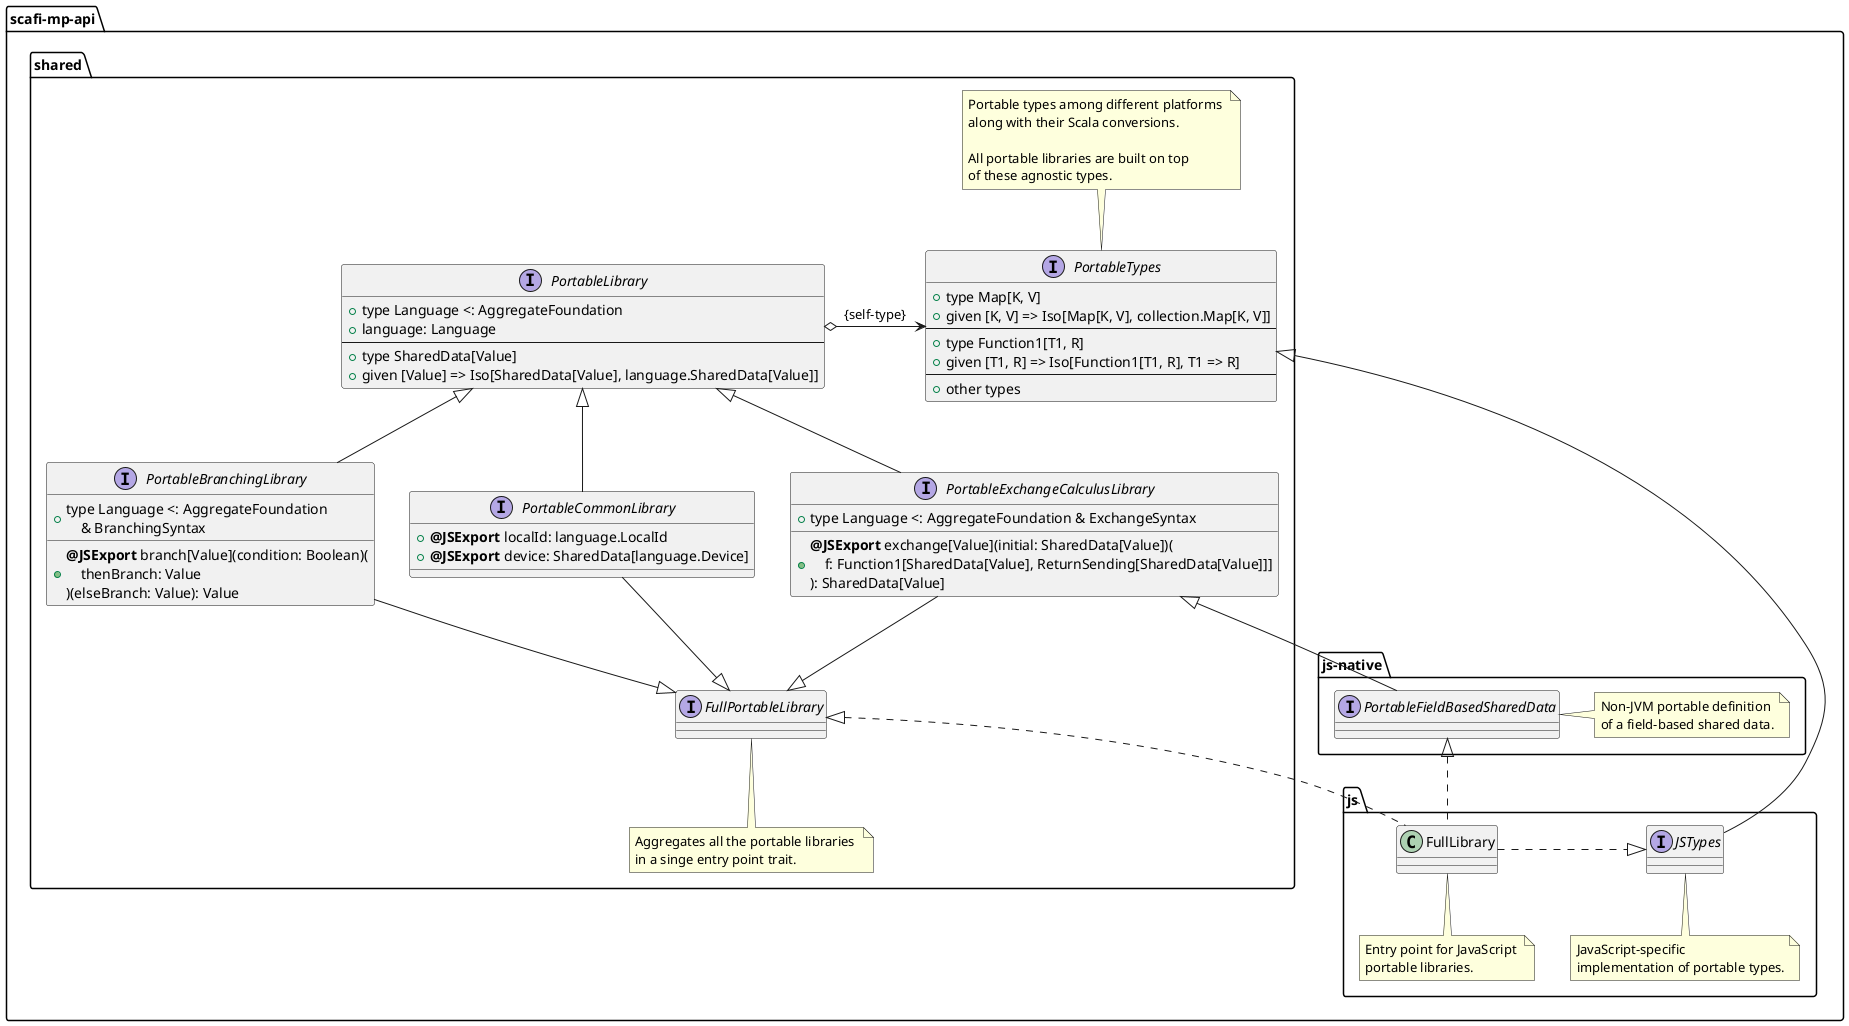 @startuml scafi-3-mp-api

package "scafi-mp-api" as mp {
    package shared {
        interface PortableTypes {
            +type Map[K, V]
            +given [K, V] => Iso[Map[K, V], collection.Map[K, V]]
            ---
            +type Function1[T1, R]
            +given [T1, R] => Iso[Function1[T1, R], T1 => R]
            ---
            +other types
        }
        note top of PortableTypes
            Portable types among different platforms 
            along with their Scala conversions.

            All portable libraries are built on top 
            of these agnostic types.
        end note

        interface PortableLibrary {
            +type Language <: AggregateFoundation
            +language: Language
            ---
            +type SharedData[Value]
            +given [Value] => Iso[SharedData[Value], language.SharedData[Value]]
        }
        PortableLibrary o-left-> PortableTypes : {self-type}

        interface PortableExchangeCalculusLibrary extends PortableLibrary {
            +type Language <: AggregateFoundation & ExchangeSyntax
            +**@JSExport** exchange[Value](initial: SharedData[Value])(\n    f: Function1[SharedData[Value], ReturnSending[SharedData[Value]]]\n): SharedData[Value]
        }

        interface PortableBranchingLibrary extends PortableLibrary {
            +type Language <: AggregateFoundation \n    & BranchingSyntax
            +**@JSExport** branch[Value](condition: Boolean)(\n    thenBranch: Value\n)(elseBranch: Value): Value
        }

        interface PortableCommonLibrary extends PortableLibrary {
            +**@JSExport** localId: language.LocalId
            +**@JSExport** device: SharedData[language.Device]
        }
    
        interface FullPortableLibrary
        note bottom of FullPortableLibrary
            Aggregates all the portable libraries 
            in a singe entry point trait.
        end note
        PortableExchangeCalculusLibrary --|> FullPortableLibrary
        PortableBranchingLibrary --|> FullPortableLibrary
        PortableCommonLibrary --|> FullPortableLibrary
    }

    package "js-native" as jsnative {
        interface PortableFieldBasedSharedData extends mp.shared.PortableExchangeCalculusLibrary {

        }
        note right of PortableFieldBasedSharedData
            Non-JVM portable definition 
            of a field-based shared data.
        end note
    }

    package js {
        interface JSTypes extends mp.shared.PortableTypes
        note bottom of JSTypes
            JavaScript-specific 
            implementation of portable types.
        end note

        class FullLibrary implements mp.shared.FullPortableLibrary, mp.jsnative.PortableFieldBasedSharedData
        JSTypes <|.left. FullLibrary 
        note bottom of FullLibrary
            Entry point for JavaScript 
            portable libraries.
        end note
    }
}
@enduml
